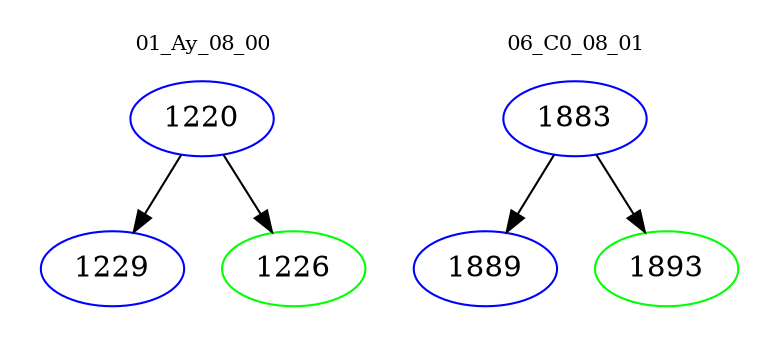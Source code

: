 digraph{
subgraph cluster_0 {
color = white
label = "01_Ay_08_00";
fontsize=10;
T0_1220 [label="1220", color="blue"]
T0_1220 -> T0_1229 [color="black"]
T0_1229 [label="1229", color="blue"]
T0_1220 -> T0_1226 [color="black"]
T0_1226 [label="1226", color="green"]
}
subgraph cluster_1 {
color = white
label = "06_C0_08_01";
fontsize=10;
T1_1883 [label="1883", color="blue"]
T1_1883 -> T1_1889 [color="black"]
T1_1889 [label="1889", color="blue"]
T1_1883 -> T1_1893 [color="black"]
T1_1893 [label="1893", color="green"]
}
}
